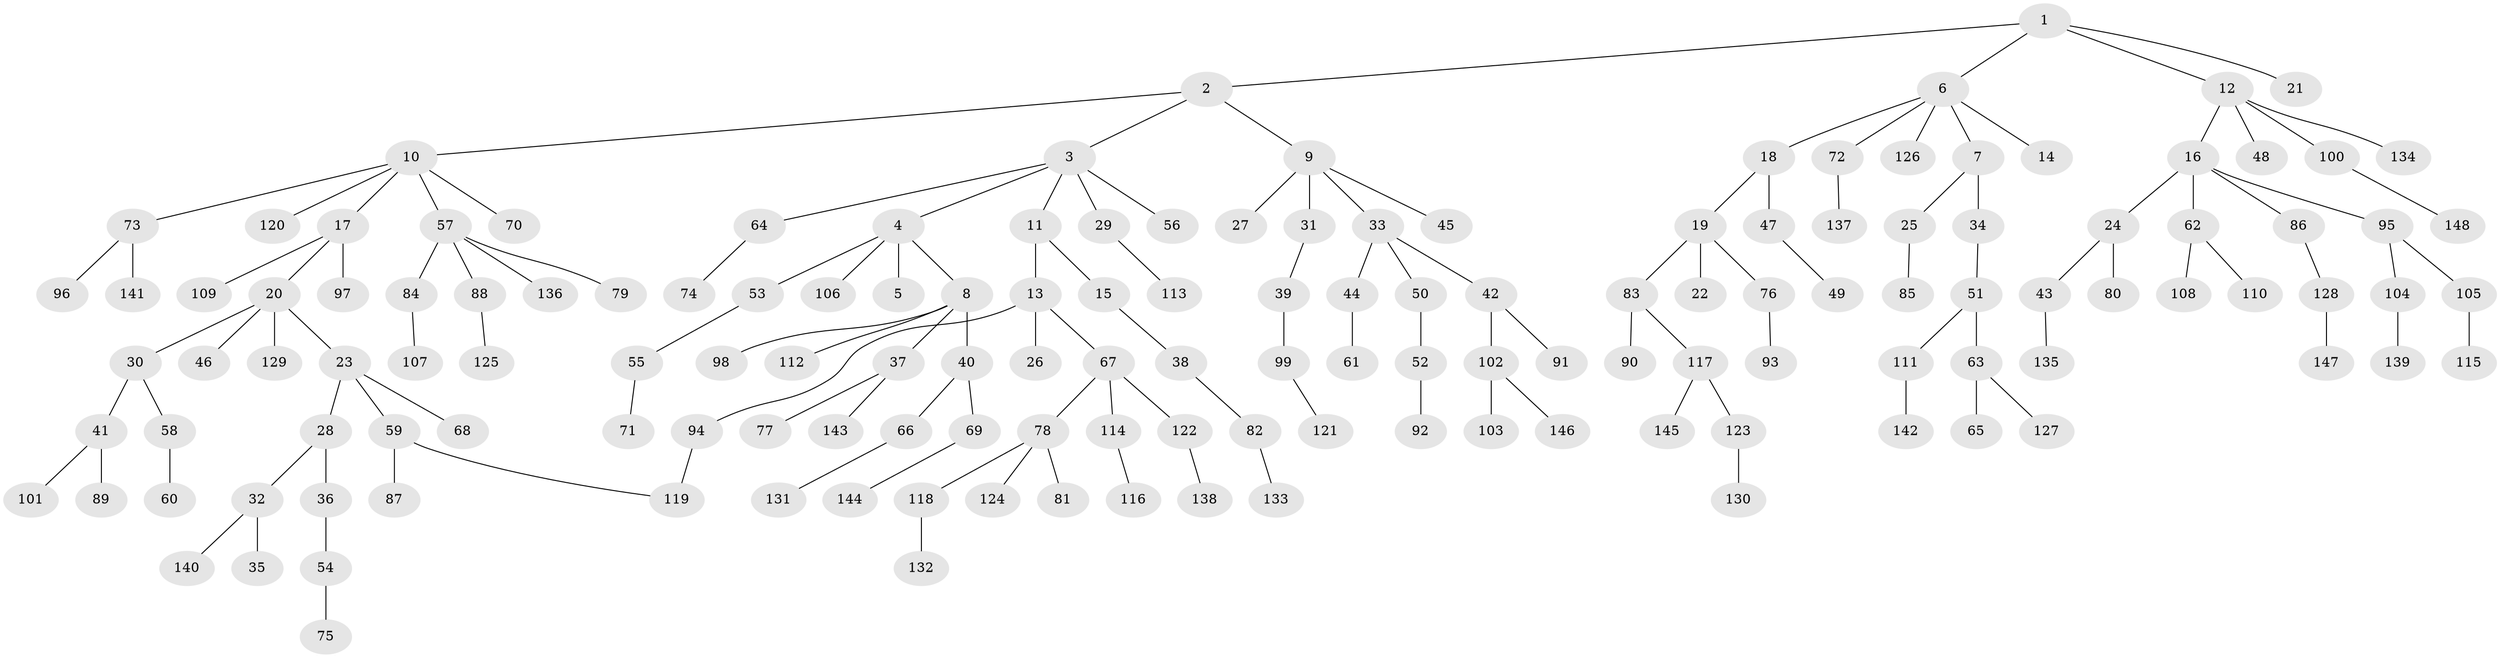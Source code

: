 // Generated by graph-tools (version 1.1) at 2025/42/03/09/25 04:42:23]
// undirected, 148 vertices, 148 edges
graph export_dot {
graph [start="1"]
  node [color=gray90,style=filled];
  1;
  2;
  3;
  4;
  5;
  6;
  7;
  8;
  9;
  10;
  11;
  12;
  13;
  14;
  15;
  16;
  17;
  18;
  19;
  20;
  21;
  22;
  23;
  24;
  25;
  26;
  27;
  28;
  29;
  30;
  31;
  32;
  33;
  34;
  35;
  36;
  37;
  38;
  39;
  40;
  41;
  42;
  43;
  44;
  45;
  46;
  47;
  48;
  49;
  50;
  51;
  52;
  53;
  54;
  55;
  56;
  57;
  58;
  59;
  60;
  61;
  62;
  63;
  64;
  65;
  66;
  67;
  68;
  69;
  70;
  71;
  72;
  73;
  74;
  75;
  76;
  77;
  78;
  79;
  80;
  81;
  82;
  83;
  84;
  85;
  86;
  87;
  88;
  89;
  90;
  91;
  92;
  93;
  94;
  95;
  96;
  97;
  98;
  99;
  100;
  101;
  102;
  103;
  104;
  105;
  106;
  107;
  108;
  109;
  110;
  111;
  112;
  113;
  114;
  115;
  116;
  117;
  118;
  119;
  120;
  121;
  122;
  123;
  124;
  125;
  126;
  127;
  128;
  129;
  130;
  131;
  132;
  133;
  134;
  135;
  136;
  137;
  138;
  139;
  140;
  141;
  142;
  143;
  144;
  145;
  146;
  147;
  148;
  1 -- 2;
  1 -- 6;
  1 -- 12;
  1 -- 21;
  2 -- 3;
  2 -- 9;
  2 -- 10;
  3 -- 4;
  3 -- 11;
  3 -- 29;
  3 -- 56;
  3 -- 64;
  4 -- 5;
  4 -- 8;
  4 -- 53;
  4 -- 106;
  6 -- 7;
  6 -- 14;
  6 -- 18;
  6 -- 72;
  6 -- 126;
  7 -- 25;
  7 -- 34;
  8 -- 37;
  8 -- 40;
  8 -- 98;
  8 -- 112;
  9 -- 27;
  9 -- 31;
  9 -- 33;
  9 -- 45;
  10 -- 17;
  10 -- 57;
  10 -- 70;
  10 -- 73;
  10 -- 120;
  11 -- 13;
  11 -- 15;
  12 -- 16;
  12 -- 48;
  12 -- 100;
  12 -- 134;
  13 -- 26;
  13 -- 67;
  13 -- 94;
  15 -- 38;
  16 -- 24;
  16 -- 62;
  16 -- 86;
  16 -- 95;
  17 -- 20;
  17 -- 97;
  17 -- 109;
  18 -- 19;
  18 -- 47;
  19 -- 22;
  19 -- 76;
  19 -- 83;
  20 -- 23;
  20 -- 30;
  20 -- 46;
  20 -- 129;
  23 -- 28;
  23 -- 59;
  23 -- 68;
  24 -- 43;
  24 -- 80;
  25 -- 85;
  28 -- 32;
  28 -- 36;
  29 -- 113;
  30 -- 41;
  30 -- 58;
  31 -- 39;
  32 -- 35;
  32 -- 140;
  33 -- 42;
  33 -- 44;
  33 -- 50;
  34 -- 51;
  36 -- 54;
  37 -- 77;
  37 -- 143;
  38 -- 82;
  39 -- 99;
  40 -- 66;
  40 -- 69;
  41 -- 89;
  41 -- 101;
  42 -- 91;
  42 -- 102;
  43 -- 135;
  44 -- 61;
  47 -- 49;
  50 -- 52;
  51 -- 63;
  51 -- 111;
  52 -- 92;
  53 -- 55;
  54 -- 75;
  55 -- 71;
  57 -- 79;
  57 -- 84;
  57 -- 88;
  57 -- 136;
  58 -- 60;
  59 -- 87;
  59 -- 119;
  62 -- 108;
  62 -- 110;
  63 -- 65;
  63 -- 127;
  64 -- 74;
  66 -- 131;
  67 -- 78;
  67 -- 114;
  67 -- 122;
  69 -- 144;
  72 -- 137;
  73 -- 96;
  73 -- 141;
  76 -- 93;
  78 -- 81;
  78 -- 118;
  78 -- 124;
  82 -- 133;
  83 -- 90;
  83 -- 117;
  84 -- 107;
  86 -- 128;
  88 -- 125;
  94 -- 119;
  95 -- 104;
  95 -- 105;
  99 -- 121;
  100 -- 148;
  102 -- 103;
  102 -- 146;
  104 -- 139;
  105 -- 115;
  111 -- 142;
  114 -- 116;
  117 -- 123;
  117 -- 145;
  118 -- 132;
  122 -- 138;
  123 -- 130;
  128 -- 147;
}
